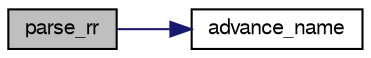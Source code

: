 digraph G
{
  edge [fontname="FreeSans",fontsize="10",labelfontname="FreeSans",labelfontsize="10"];
  node [fontname="FreeSans",fontsize="10",shape=record];
  rankdir=LR;
  Node1 [label="parse_rr",height=0.2,width=0.4,color="black", fillcolor="grey75", style="filled" fontcolor="black"];
  Node1 -> Node2 [color="midnightblue",fontsize="10",style="solid",fontname="FreeSans"];
  Node2 [label="advance_name",height=0.2,width=0.4,color="black", fillcolor="white", style="filled",URL="$dns_8c.html#ae4bfc05150ebb58e07281be1996f04ff"];
}
